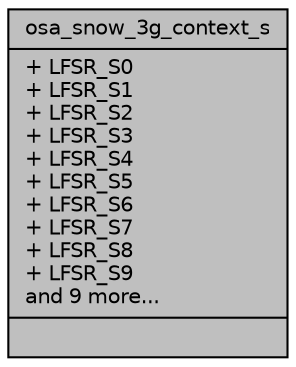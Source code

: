 digraph "osa_snow_3g_context_s"
{
 // LATEX_PDF_SIZE
  edge [fontname="Helvetica",fontsize="10",labelfontname="Helvetica",labelfontsize="10"];
  node [fontname="Helvetica",fontsize="10",shape=record];
  Node1 [label="{osa_snow_3g_context_s\n|+ LFSR_S0\l+ LFSR_S1\l+ LFSR_S2\l+ LFSR_S3\l+ LFSR_S4\l+ LFSR_S5\l+ LFSR_S6\l+ LFSR_S7\l+ LFSR_S8\l+ LFSR_S9\land 9 more...\l|}",height=0.2,width=0.4,color="black", fillcolor="grey75", style="filled", fontcolor="black",tooltip=" "];
}
